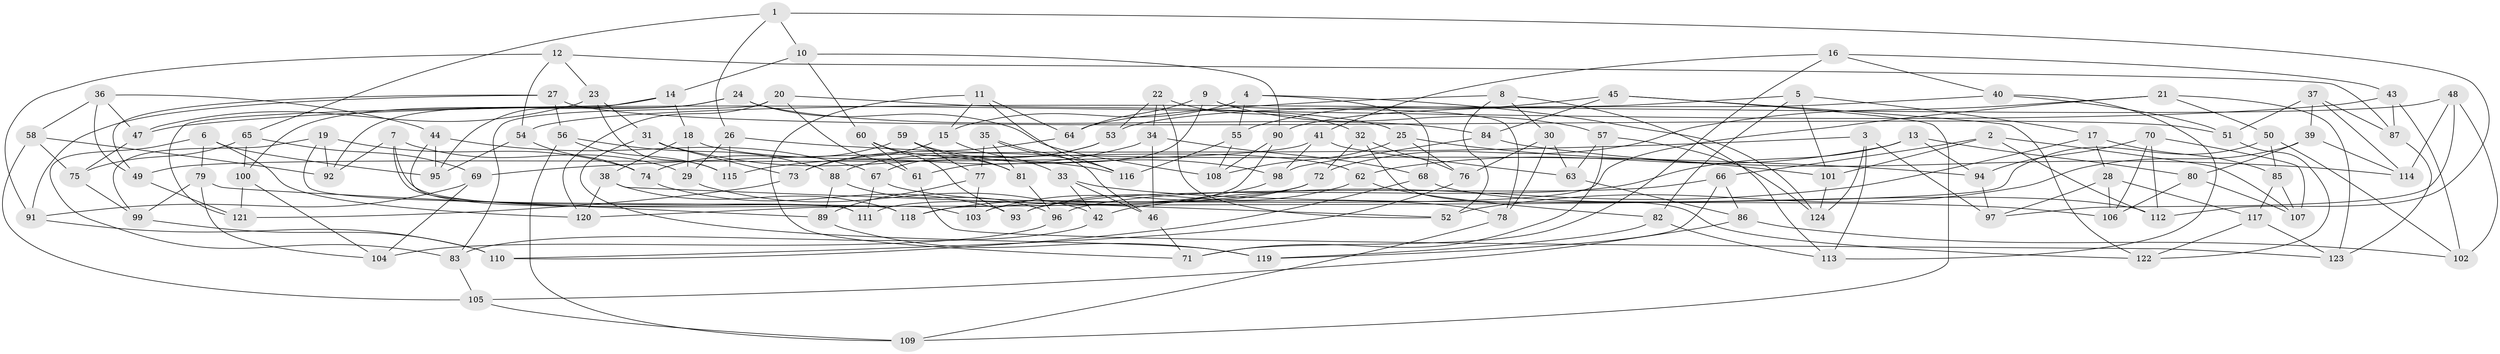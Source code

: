 // coarse degree distribution, {4: 0.6351351351351351, 6: 0.08108108108108109, 3: 0.05405405405405406, 8: 0.06756756756756757, 5: 0.10810810810810811, 7: 0.02702702702702703, 9: 0.013513513513513514, 11: 0.013513513513513514}
// Generated by graph-tools (version 1.1) at 2025/04/03/04/25 22:04:15]
// undirected, 124 vertices, 248 edges
graph export_dot {
graph [start="1"]
  node [color=gray90,style=filled];
  1;
  2;
  3;
  4;
  5;
  6;
  7;
  8;
  9;
  10;
  11;
  12;
  13;
  14;
  15;
  16;
  17;
  18;
  19;
  20;
  21;
  22;
  23;
  24;
  25;
  26;
  27;
  28;
  29;
  30;
  31;
  32;
  33;
  34;
  35;
  36;
  37;
  38;
  39;
  40;
  41;
  42;
  43;
  44;
  45;
  46;
  47;
  48;
  49;
  50;
  51;
  52;
  53;
  54;
  55;
  56;
  57;
  58;
  59;
  60;
  61;
  62;
  63;
  64;
  65;
  66;
  67;
  68;
  69;
  70;
  71;
  72;
  73;
  74;
  75;
  76;
  77;
  78;
  79;
  80;
  81;
  82;
  83;
  84;
  85;
  86;
  87;
  88;
  89;
  90;
  91;
  92;
  93;
  94;
  95;
  96;
  97;
  98;
  99;
  100;
  101;
  102;
  103;
  104;
  105;
  106;
  107;
  108;
  109;
  110;
  111;
  112;
  113;
  114;
  115;
  116;
  117;
  118;
  119;
  120;
  121;
  122;
  123;
  124;
  1 -- 10;
  1 -- 112;
  1 -- 26;
  1 -- 65;
  2 -- 112;
  2 -- 66;
  2 -- 107;
  2 -- 101;
  3 -- 97;
  3 -- 124;
  3 -- 113;
  3 -- 69;
  4 -- 68;
  4 -- 15;
  4 -- 55;
  4 -- 124;
  5 -- 101;
  5 -- 82;
  5 -- 17;
  5 -- 53;
  6 -- 79;
  6 -- 95;
  6 -- 120;
  6 -- 83;
  7 -- 92;
  7 -- 103;
  7 -- 29;
  7 -- 111;
  8 -- 52;
  8 -- 64;
  8 -- 30;
  8 -- 113;
  9 -- 57;
  9 -- 78;
  9 -- 61;
  9 -- 64;
  10 -- 14;
  10 -- 90;
  10 -- 60;
  11 -- 116;
  11 -- 15;
  11 -- 71;
  11 -- 64;
  12 -- 54;
  12 -- 91;
  12 -- 87;
  12 -- 23;
  13 -- 94;
  13 -- 62;
  13 -- 93;
  13 -- 80;
  14 -- 18;
  14 -- 95;
  14 -- 121;
  15 -- 73;
  15 -- 33;
  16 -- 71;
  16 -- 40;
  16 -- 41;
  16 -- 43;
  17 -- 85;
  17 -- 28;
  17 -- 42;
  18 -- 62;
  18 -- 29;
  18 -- 38;
  19 -- 92;
  19 -- 118;
  19 -- 99;
  19 -- 74;
  20 -- 25;
  20 -- 61;
  20 -- 83;
  20 -- 120;
  21 -- 103;
  21 -- 72;
  21 -- 50;
  21 -- 123;
  22 -- 34;
  22 -- 52;
  22 -- 53;
  22 -- 32;
  23 -- 47;
  23 -- 31;
  23 -- 115;
  24 -- 108;
  24 -- 92;
  24 -- 100;
  24 -- 84;
  25 -- 101;
  25 -- 108;
  25 -- 76;
  26 -- 29;
  26 -- 115;
  26 -- 94;
  27 -- 49;
  27 -- 91;
  27 -- 56;
  27 -- 51;
  28 -- 117;
  28 -- 97;
  28 -- 106;
  29 -- 42;
  30 -- 63;
  30 -- 76;
  30 -- 78;
  31 -- 73;
  31 -- 119;
  31 -- 116;
  32 -- 122;
  32 -- 76;
  32 -- 72;
  33 -- 106;
  33 -- 46;
  33 -- 42;
  34 -- 46;
  34 -- 68;
  34 -- 115;
  35 -- 81;
  35 -- 77;
  35 -- 46;
  35 -- 116;
  36 -- 47;
  36 -- 44;
  36 -- 49;
  36 -- 58;
  37 -- 87;
  37 -- 114;
  37 -- 39;
  37 -- 51;
  38 -- 118;
  38 -- 120;
  38 -- 52;
  39 -- 80;
  39 -- 114;
  39 -- 52;
  40 -- 51;
  40 -- 113;
  40 -- 90;
  41 -- 49;
  41 -- 98;
  41 -- 63;
  42 -- 83;
  43 -- 87;
  43 -- 102;
  43 -- 47;
  44 -- 67;
  44 -- 111;
  44 -- 95;
  45 -- 122;
  45 -- 55;
  45 -- 84;
  45 -- 109;
  46 -- 71;
  47 -- 75;
  48 -- 102;
  48 -- 114;
  48 -- 97;
  48 -- 54;
  49 -- 121;
  50 -- 118;
  50 -- 85;
  50 -- 102;
  51 -- 122;
  53 -- 88;
  53 -- 67;
  54 -- 74;
  54 -- 95;
  55 -- 108;
  55 -- 116;
  56 -- 109;
  56 -- 88;
  56 -- 115;
  57 -- 124;
  57 -- 63;
  57 -- 71;
  58 -- 75;
  58 -- 92;
  58 -- 105;
  59 -- 81;
  59 -- 98;
  59 -- 77;
  59 -- 74;
  60 -- 61;
  60 -- 81;
  60 -- 93;
  61 -- 123;
  62 -- 93;
  62 -- 82;
  63 -- 86;
  64 -- 73;
  65 -- 69;
  65 -- 100;
  65 -- 75;
  66 -- 96;
  66 -- 119;
  66 -- 86;
  67 -- 78;
  67 -- 111;
  68 -- 110;
  68 -- 112;
  69 -- 91;
  69 -- 104;
  70 -- 94;
  70 -- 107;
  70 -- 106;
  70 -- 112;
  72 -- 103;
  72 -- 120;
  73 -- 121;
  74 -- 93;
  75 -- 99;
  76 -- 110;
  77 -- 89;
  77 -- 103;
  78 -- 109;
  79 -- 99;
  79 -- 104;
  79 -- 89;
  80 -- 106;
  80 -- 107;
  81 -- 96;
  82 -- 119;
  82 -- 113;
  83 -- 105;
  84 -- 98;
  84 -- 114;
  85 -- 107;
  85 -- 117;
  86 -- 102;
  86 -- 105;
  87 -- 123;
  88 -- 89;
  88 -- 96;
  89 -- 119;
  90 -- 111;
  90 -- 108;
  91 -- 110;
  94 -- 97;
  96 -- 104;
  98 -- 118;
  99 -- 110;
  100 -- 104;
  100 -- 121;
  101 -- 124;
  105 -- 109;
  117 -- 122;
  117 -- 123;
}
